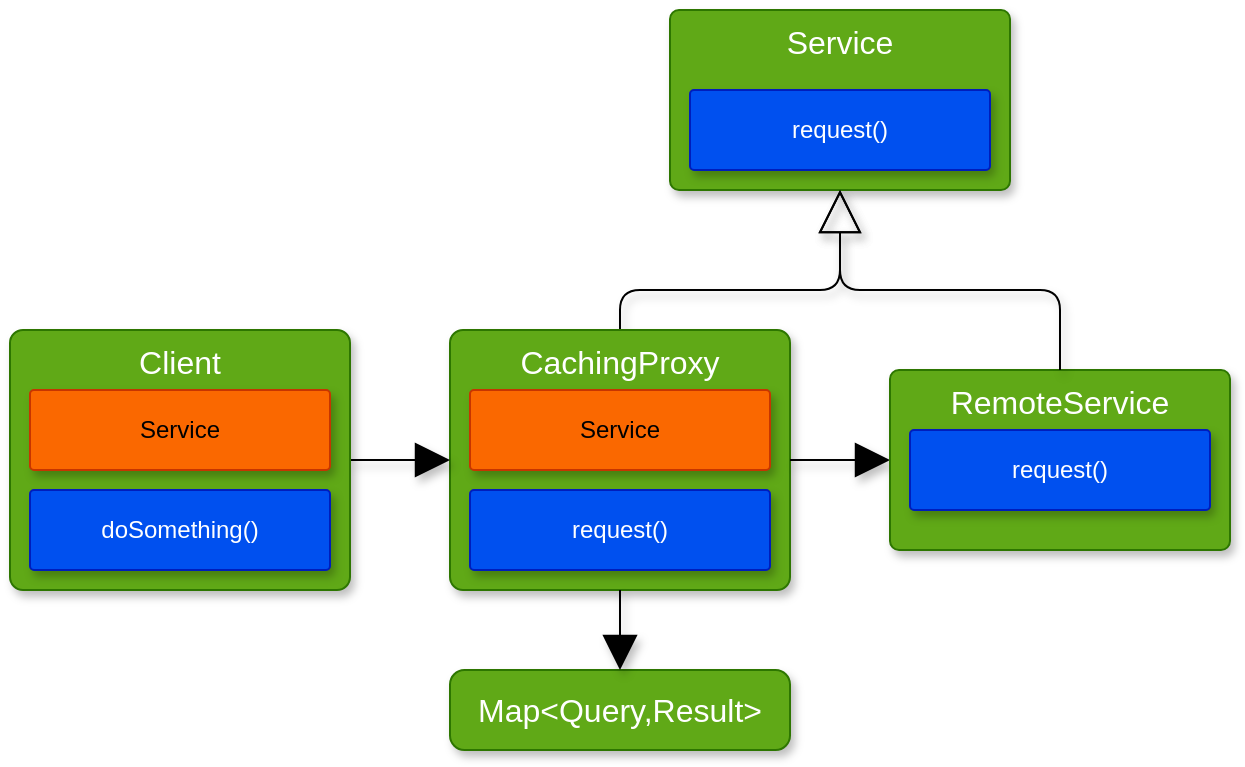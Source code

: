 <mxfile>
    <diagram id="DD1ZhDQhXnyoScGQ6TZo" name="Page-1">
        <mxGraphModel dx="769" dy="1470" grid="1" gridSize="10" guides="1" tooltips="1" connect="1" arrows="1" fold="1" page="1" pageScale="1" pageWidth="850" pageHeight="1100" math="0" shadow="0">
            <root>
                <mxCell id="0"/>
                <mxCell id="1" parent="0"/>
                <mxCell id="2" value="&lt;font style=&quot;font-size: 16px&quot;&gt;Service&lt;/font&gt;" style="rounded=1;whiteSpace=wrap;html=1;arcSize=5;verticalAlign=top;fillColor=#60a917;strokeColor=#2D7600;fontColor=#ffffff;shadow=1;" vertex="1" parent="1">
                    <mxGeometry x="330" width="170" height="90" as="geometry"/>
                </mxCell>
                <mxCell id="3" value="request()" style="rounded=1;whiteSpace=wrap;html=1;arcSize=5;fillColor=#0050ef;strokeColor=#001DBC;fontColor=#ffffff;shadow=1;" vertex="1" parent="1">
                    <mxGeometry x="340" y="40" width="150" height="40" as="geometry"/>
                </mxCell>
                <mxCell id="4" style="edgeStyle=orthogonalEdgeStyle;html=1;exitX=0.5;exitY=0;exitDx=0;exitDy=0;entryX=0.5;entryY=1;entryDx=0;entryDy=0;endArrow=block;endFill=0;endSize=19;shadow=1;" edge="1" parent="1" source="5" target="2">
                    <mxGeometry relative="1" as="geometry">
                        <Array as="points">
                            <mxPoint x="305" y="140"/>
                            <mxPoint x="415" y="140"/>
                        </Array>
                    </mxGeometry>
                </mxCell>
                <mxCell id="5" value="&lt;font style=&quot;font-size: 16px&quot;&gt;CachingProxy&lt;/font&gt;" style="rounded=1;whiteSpace=wrap;html=1;arcSize=5;verticalAlign=top;fillColor=#60a917;strokeColor=#2D7600;fontColor=#ffffff;shadow=1;" vertex="1" parent="1">
                    <mxGeometry x="220" y="160" width="170" height="130" as="geometry"/>
                </mxCell>
                <mxCell id="6" value="request()" style="rounded=1;whiteSpace=wrap;html=1;arcSize=5;fillColor=#0050ef;strokeColor=#001DBC;fontColor=#ffffff;shadow=1;" vertex="1" parent="1">
                    <mxGeometry x="230" y="240" width="150" height="40" as="geometry"/>
                </mxCell>
                <mxCell id="7" value="Service" style="rounded=1;whiteSpace=wrap;html=1;arcSize=5;fillColor=#fa6800;strokeColor=#C73500;fontColor=#000000;shadow=1;" vertex="1" parent="1">
                    <mxGeometry x="230" y="190" width="150" height="40" as="geometry"/>
                </mxCell>
                <mxCell id="8" style="edgeStyle=none;html=1;entryX=0;entryY=0.5;entryDx=0;entryDy=0;endArrow=block;endFill=1;endSize=15;shadow=1;exitX=1;exitY=0.5;exitDx=0;exitDy=0;" edge="1" parent="1" source="5">
                    <mxGeometry relative="1" as="geometry">
                        <mxPoint x="410" y="270" as="sourcePoint"/>
                        <mxPoint x="440" y="225" as="targetPoint"/>
                    </mxGeometry>
                </mxCell>
                <mxCell id="9" style="edgeStyle=none;html=1;exitX=1;exitY=0.5;exitDx=0;exitDy=0;entryX=0;entryY=0.5;entryDx=0;entryDy=0;endArrow=block;endFill=1;endSize=15;shadow=1;" edge="1" parent="1" source="10" target="5">
                    <mxGeometry relative="1" as="geometry"/>
                </mxCell>
                <mxCell id="10" value="&lt;font style=&quot;font-size: 16px&quot;&gt;Client&lt;/font&gt;" style="rounded=1;whiteSpace=wrap;html=1;arcSize=5;verticalAlign=top;fillColor=#60a917;strokeColor=#2D7600;fontColor=#ffffff;shadow=1;" vertex="1" parent="1">
                    <mxGeometry y="160" width="170" height="130" as="geometry"/>
                </mxCell>
                <mxCell id="11" value="Service" style="rounded=1;whiteSpace=wrap;html=1;arcSize=5;fillColor=#fa6800;strokeColor=#C73500;fontColor=#000000;shadow=1;" vertex="1" parent="1">
                    <mxGeometry x="10" y="190" width="150" height="40" as="geometry"/>
                </mxCell>
                <mxCell id="12" value="doSomething()" style="rounded=1;whiteSpace=wrap;html=1;arcSize=5;fillColor=#0050ef;strokeColor=#001DBC;fontColor=#ffffff;shadow=1;" vertex="1" parent="1">
                    <mxGeometry x="10" y="240" width="150" height="40" as="geometry"/>
                </mxCell>
                <mxCell id="13" value="&lt;font style=&quot;font-size: 16px&quot;&gt;RemoteService&lt;/font&gt;" style="rounded=1;whiteSpace=wrap;html=1;arcSize=5;verticalAlign=top;fillColor=#60a917;strokeColor=#2D7600;fontColor=#ffffff;shadow=1;" vertex="1" parent="1">
                    <mxGeometry x="440" y="180" width="170" height="90" as="geometry"/>
                </mxCell>
                <mxCell id="14" value="request()" style="rounded=1;whiteSpace=wrap;html=1;arcSize=5;fillColor=#0050ef;strokeColor=#001DBC;fontColor=#ffffff;shadow=1;" vertex="1" parent="1">
                    <mxGeometry x="450" y="210" width="150" height="40" as="geometry"/>
                </mxCell>
                <mxCell id="15" style="edgeStyle=orthogonalEdgeStyle;html=1;exitX=0.5;exitY=0;exitDx=0;exitDy=0;entryX=0.5;entryY=1;entryDx=0;entryDy=0;endArrow=block;endFill=0;endSize=19;shadow=1;" edge="1" parent="1" source="13" target="2">
                    <mxGeometry relative="1" as="geometry">
                        <mxPoint x="315" y="170" as="sourcePoint"/>
                        <mxPoint x="315" y="90" as="targetPoint"/>
                        <Array as="points">
                            <mxPoint x="525" y="140"/>
                            <mxPoint x="415" y="140"/>
                        </Array>
                    </mxGeometry>
                </mxCell>
                <mxCell id="16" value="&lt;font style=&quot;font-size: 16px&quot;&gt;Map&amp;lt;Query,Result&amp;gt;&lt;/font&gt;" style="rounded=1;whiteSpace=wrap;html=1;arcSize=18;verticalAlign=middle;fillColor=#60a917;strokeColor=#2D7600;fontColor=#ffffff;shadow=1;" vertex="1" parent="1">
                    <mxGeometry x="220" y="330" width="170" height="40" as="geometry"/>
                </mxCell>
                <mxCell id="18" style="edgeStyle=none;html=1;entryX=0.5;entryY=0;entryDx=0;entryDy=0;endArrow=block;endFill=1;endSize=15;shadow=1;exitX=0.5;exitY=1;exitDx=0;exitDy=0;" edge="1" parent="1" source="5" target="16">
                    <mxGeometry relative="1" as="geometry">
                        <mxPoint x="270" y="320" as="sourcePoint"/>
                        <mxPoint x="320" y="320" as="targetPoint"/>
                    </mxGeometry>
                </mxCell>
            </root>
        </mxGraphModel>
    </diagram>
</mxfile>